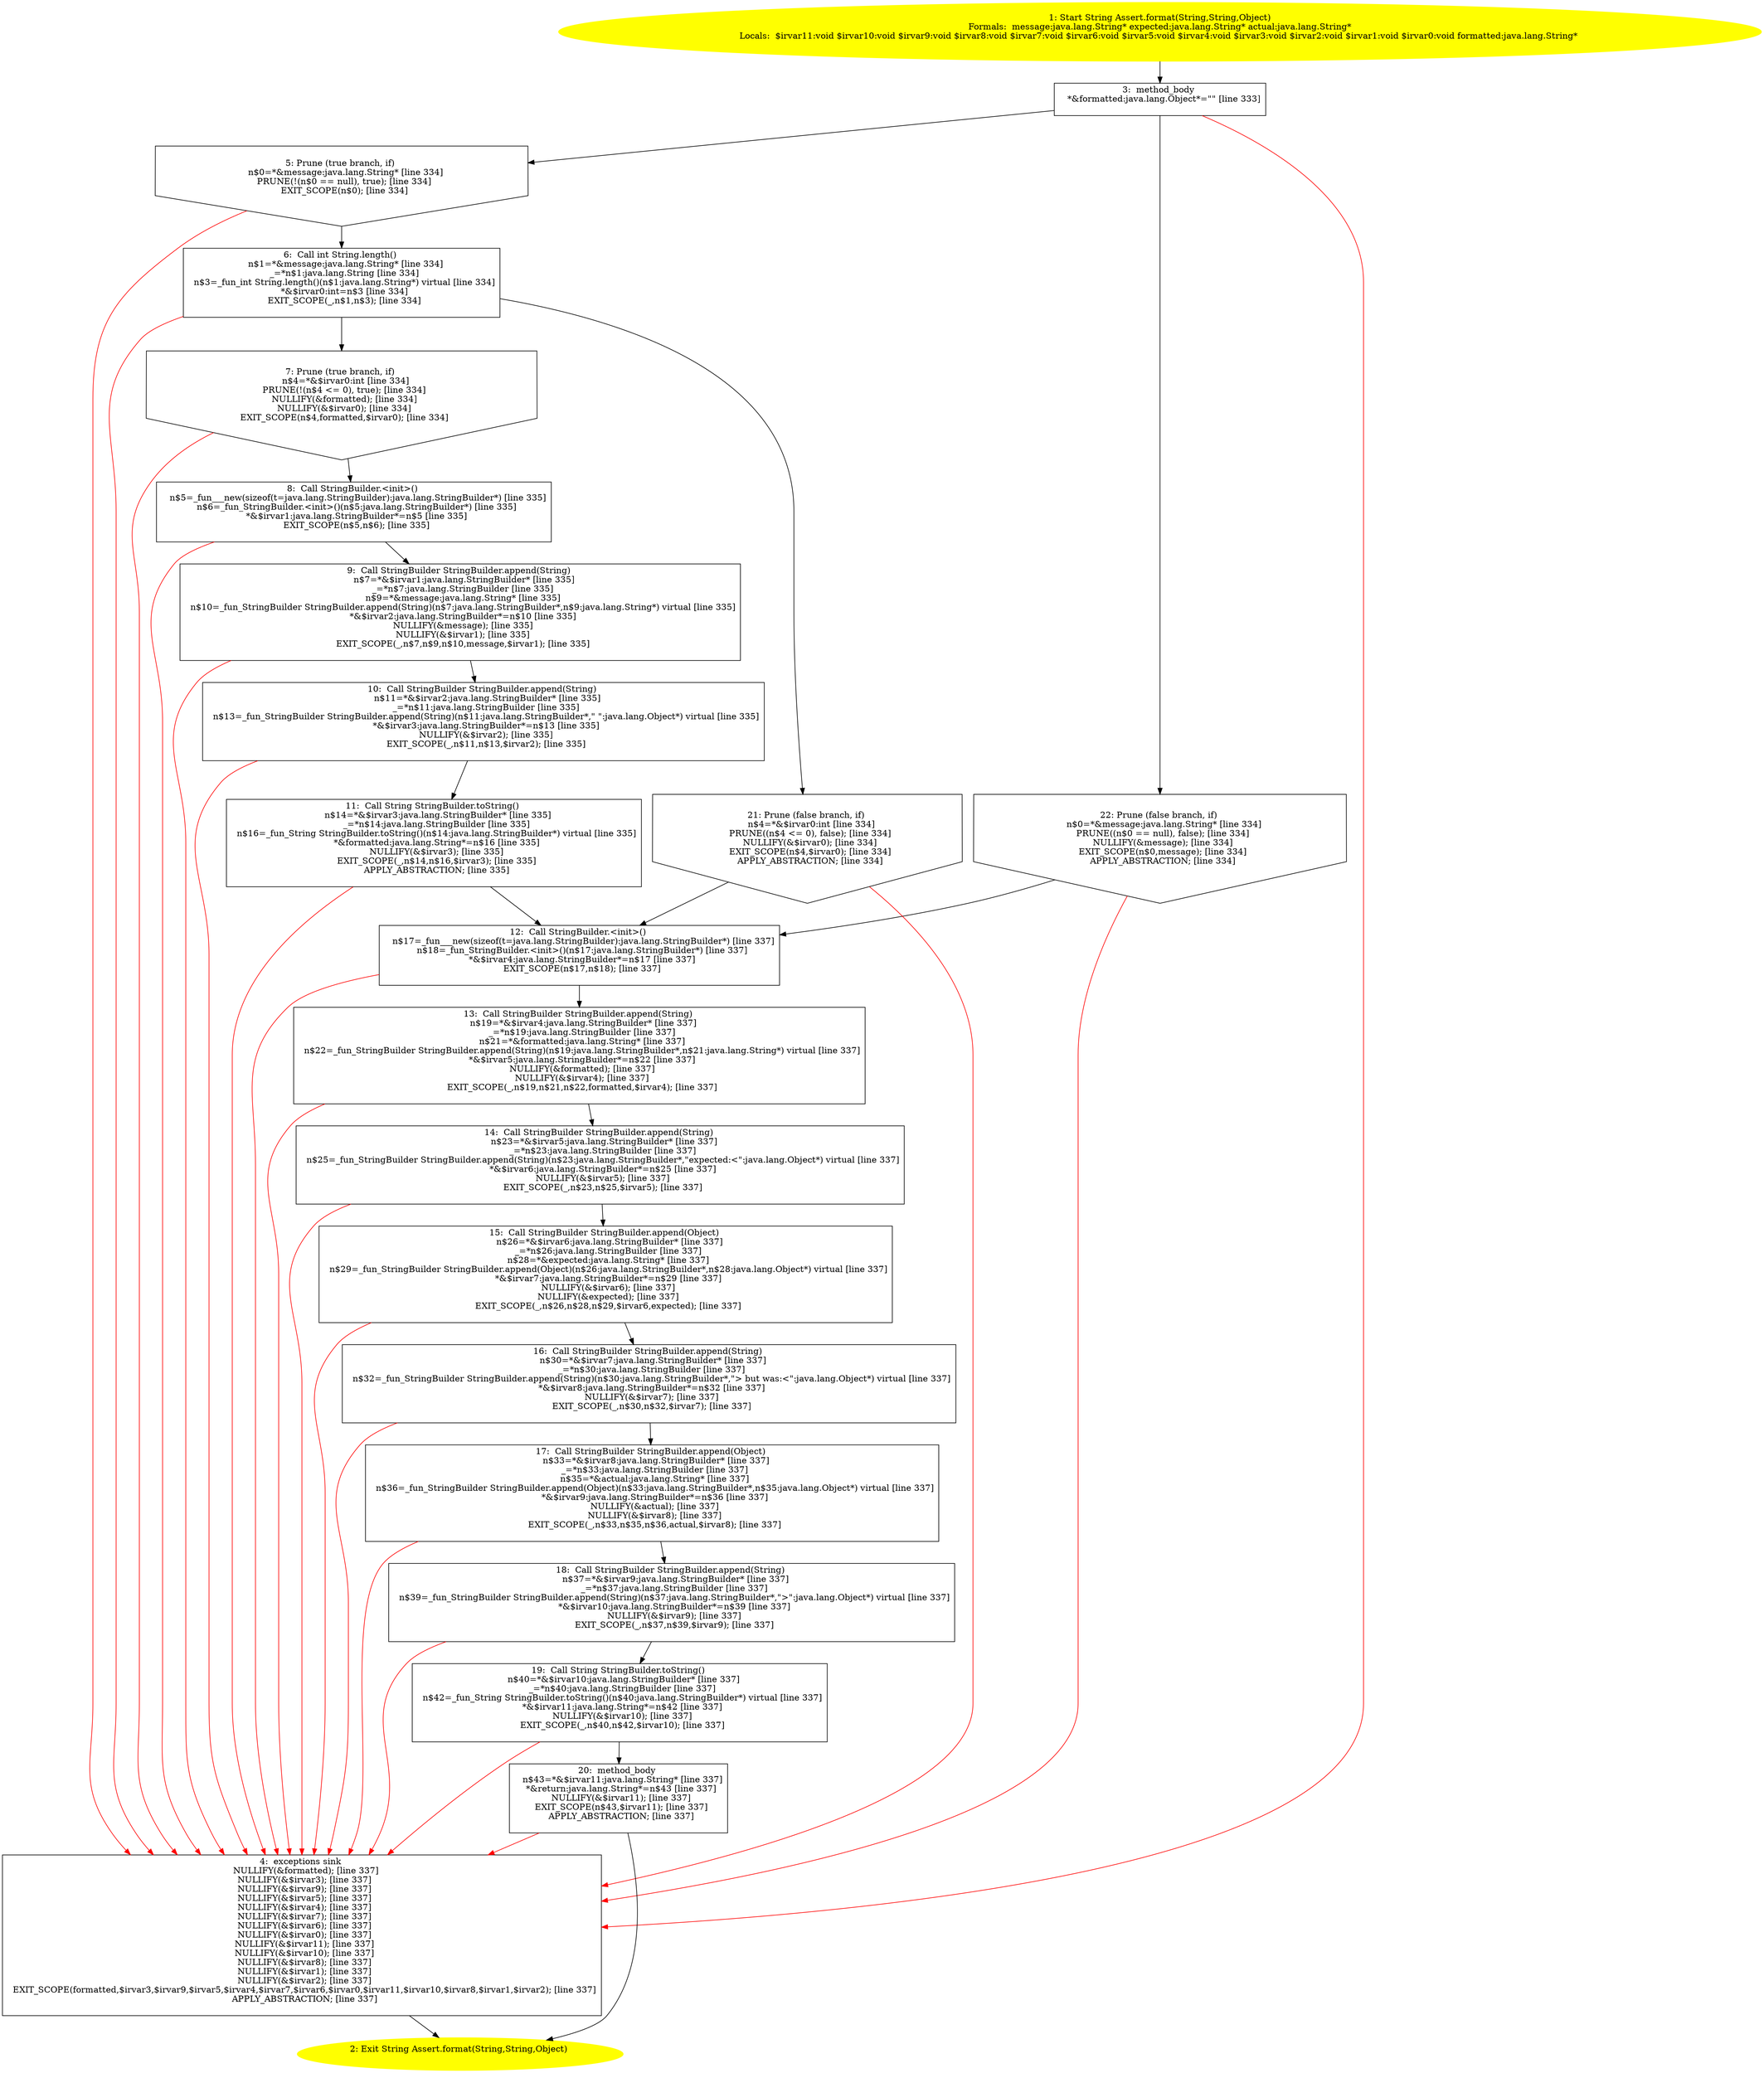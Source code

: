/* @generated */
digraph cfg {
"junit.framework.Assert.format(java.lang.String,java.lang.String,java.lang.Object):java.lang.String.a36a5f1cbb9a8cc38f55f647ce29a8c2_1" [label="1: Start String Assert.format(String,String,Object)\nFormals:  message:java.lang.String* expected:java.lang.String* actual:java.lang.String*\nLocals:  $irvar11:void $irvar10:void $irvar9:void $irvar8:void $irvar7:void $irvar6:void $irvar5:void $irvar4:void $irvar3:void $irvar2:void $irvar1:void $irvar0:void formatted:java.lang.String* \n  " color=yellow style=filled]
	

	 "junit.framework.Assert.format(java.lang.String,java.lang.String,java.lang.Object):java.lang.String.a36a5f1cbb9a8cc38f55f647ce29a8c2_1" -> "junit.framework.Assert.format(java.lang.String,java.lang.String,java.lang.Object):java.lang.String.a36a5f1cbb9a8cc38f55f647ce29a8c2_3" ;
"junit.framework.Assert.format(java.lang.String,java.lang.String,java.lang.Object):java.lang.String.a36a5f1cbb9a8cc38f55f647ce29a8c2_2" [label="2: Exit String Assert.format(String,String,Object) \n  " color=yellow style=filled]
	

"junit.framework.Assert.format(java.lang.String,java.lang.String,java.lang.Object):java.lang.String.a36a5f1cbb9a8cc38f55f647ce29a8c2_3" [label="3:  method_body \n   *&formatted:java.lang.Object*=\"\" [line 333]\n " shape="box"]
	

	 "junit.framework.Assert.format(java.lang.String,java.lang.String,java.lang.Object):java.lang.String.a36a5f1cbb9a8cc38f55f647ce29a8c2_3" -> "junit.framework.Assert.format(java.lang.String,java.lang.String,java.lang.Object):java.lang.String.a36a5f1cbb9a8cc38f55f647ce29a8c2_5" ;
	 "junit.framework.Assert.format(java.lang.String,java.lang.String,java.lang.Object):java.lang.String.a36a5f1cbb9a8cc38f55f647ce29a8c2_3" -> "junit.framework.Assert.format(java.lang.String,java.lang.String,java.lang.Object):java.lang.String.a36a5f1cbb9a8cc38f55f647ce29a8c2_22" ;
	 "junit.framework.Assert.format(java.lang.String,java.lang.String,java.lang.Object):java.lang.String.a36a5f1cbb9a8cc38f55f647ce29a8c2_3" -> "junit.framework.Assert.format(java.lang.String,java.lang.String,java.lang.Object):java.lang.String.a36a5f1cbb9a8cc38f55f647ce29a8c2_4" [color="red" ];
"junit.framework.Assert.format(java.lang.String,java.lang.String,java.lang.Object):java.lang.String.a36a5f1cbb9a8cc38f55f647ce29a8c2_4" [label="4:  exceptions sink \n   NULLIFY(&formatted); [line 337]\n  NULLIFY(&$irvar3); [line 337]\n  NULLIFY(&$irvar9); [line 337]\n  NULLIFY(&$irvar5); [line 337]\n  NULLIFY(&$irvar4); [line 337]\n  NULLIFY(&$irvar7); [line 337]\n  NULLIFY(&$irvar6); [line 337]\n  NULLIFY(&$irvar0); [line 337]\n  NULLIFY(&$irvar11); [line 337]\n  NULLIFY(&$irvar10); [line 337]\n  NULLIFY(&$irvar8); [line 337]\n  NULLIFY(&$irvar1); [line 337]\n  NULLIFY(&$irvar2); [line 337]\n  EXIT_SCOPE(formatted,$irvar3,$irvar9,$irvar5,$irvar4,$irvar7,$irvar6,$irvar0,$irvar11,$irvar10,$irvar8,$irvar1,$irvar2); [line 337]\n  APPLY_ABSTRACTION; [line 337]\n " shape="box"]
	

	 "junit.framework.Assert.format(java.lang.String,java.lang.String,java.lang.Object):java.lang.String.a36a5f1cbb9a8cc38f55f647ce29a8c2_4" -> "junit.framework.Assert.format(java.lang.String,java.lang.String,java.lang.Object):java.lang.String.a36a5f1cbb9a8cc38f55f647ce29a8c2_2" ;
"junit.framework.Assert.format(java.lang.String,java.lang.String,java.lang.Object):java.lang.String.a36a5f1cbb9a8cc38f55f647ce29a8c2_5" [label="5: Prune (true branch, if) \n   n$0=*&message:java.lang.String* [line 334]\n  PRUNE(!(n$0 == null), true); [line 334]\n  EXIT_SCOPE(n$0); [line 334]\n " shape="invhouse"]
	

	 "junit.framework.Assert.format(java.lang.String,java.lang.String,java.lang.Object):java.lang.String.a36a5f1cbb9a8cc38f55f647ce29a8c2_5" -> "junit.framework.Assert.format(java.lang.String,java.lang.String,java.lang.Object):java.lang.String.a36a5f1cbb9a8cc38f55f647ce29a8c2_6" ;
	 "junit.framework.Assert.format(java.lang.String,java.lang.String,java.lang.Object):java.lang.String.a36a5f1cbb9a8cc38f55f647ce29a8c2_5" -> "junit.framework.Assert.format(java.lang.String,java.lang.String,java.lang.Object):java.lang.String.a36a5f1cbb9a8cc38f55f647ce29a8c2_4" [color="red" ];
"junit.framework.Assert.format(java.lang.String,java.lang.String,java.lang.Object):java.lang.String.a36a5f1cbb9a8cc38f55f647ce29a8c2_6" [label="6:  Call int String.length() \n   n$1=*&message:java.lang.String* [line 334]\n  _=*n$1:java.lang.String [line 334]\n  n$3=_fun_int String.length()(n$1:java.lang.String*) virtual [line 334]\n  *&$irvar0:int=n$3 [line 334]\n  EXIT_SCOPE(_,n$1,n$3); [line 334]\n " shape="box"]
	

	 "junit.framework.Assert.format(java.lang.String,java.lang.String,java.lang.Object):java.lang.String.a36a5f1cbb9a8cc38f55f647ce29a8c2_6" -> "junit.framework.Assert.format(java.lang.String,java.lang.String,java.lang.Object):java.lang.String.a36a5f1cbb9a8cc38f55f647ce29a8c2_7" ;
	 "junit.framework.Assert.format(java.lang.String,java.lang.String,java.lang.Object):java.lang.String.a36a5f1cbb9a8cc38f55f647ce29a8c2_6" -> "junit.framework.Assert.format(java.lang.String,java.lang.String,java.lang.Object):java.lang.String.a36a5f1cbb9a8cc38f55f647ce29a8c2_21" ;
	 "junit.framework.Assert.format(java.lang.String,java.lang.String,java.lang.Object):java.lang.String.a36a5f1cbb9a8cc38f55f647ce29a8c2_6" -> "junit.framework.Assert.format(java.lang.String,java.lang.String,java.lang.Object):java.lang.String.a36a5f1cbb9a8cc38f55f647ce29a8c2_4" [color="red" ];
"junit.framework.Assert.format(java.lang.String,java.lang.String,java.lang.Object):java.lang.String.a36a5f1cbb9a8cc38f55f647ce29a8c2_7" [label="7: Prune (true branch, if) \n   n$4=*&$irvar0:int [line 334]\n  PRUNE(!(n$4 <= 0), true); [line 334]\n  NULLIFY(&formatted); [line 334]\n  NULLIFY(&$irvar0); [line 334]\n  EXIT_SCOPE(n$4,formatted,$irvar0); [line 334]\n " shape="invhouse"]
	

	 "junit.framework.Assert.format(java.lang.String,java.lang.String,java.lang.Object):java.lang.String.a36a5f1cbb9a8cc38f55f647ce29a8c2_7" -> "junit.framework.Assert.format(java.lang.String,java.lang.String,java.lang.Object):java.lang.String.a36a5f1cbb9a8cc38f55f647ce29a8c2_8" ;
	 "junit.framework.Assert.format(java.lang.String,java.lang.String,java.lang.Object):java.lang.String.a36a5f1cbb9a8cc38f55f647ce29a8c2_7" -> "junit.framework.Assert.format(java.lang.String,java.lang.String,java.lang.Object):java.lang.String.a36a5f1cbb9a8cc38f55f647ce29a8c2_4" [color="red" ];
"junit.framework.Assert.format(java.lang.String,java.lang.String,java.lang.Object):java.lang.String.a36a5f1cbb9a8cc38f55f647ce29a8c2_8" [label="8:  Call StringBuilder.<init>() \n   n$5=_fun___new(sizeof(t=java.lang.StringBuilder):java.lang.StringBuilder*) [line 335]\n  n$6=_fun_StringBuilder.<init>()(n$5:java.lang.StringBuilder*) [line 335]\n  *&$irvar1:java.lang.StringBuilder*=n$5 [line 335]\n  EXIT_SCOPE(n$5,n$6); [line 335]\n " shape="box"]
	

	 "junit.framework.Assert.format(java.lang.String,java.lang.String,java.lang.Object):java.lang.String.a36a5f1cbb9a8cc38f55f647ce29a8c2_8" -> "junit.framework.Assert.format(java.lang.String,java.lang.String,java.lang.Object):java.lang.String.a36a5f1cbb9a8cc38f55f647ce29a8c2_9" ;
	 "junit.framework.Assert.format(java.lang.String,java.lang.String,java.lang.Object):java.lang.String.a36a5f1cbb9a8cc38f55f647ce29a8c2_8" -> "junit.framework.Assert.format(java.lang.String,java.lang.String,java.lang.Object):java.lang.String.a36a5f1cbb9a8cc38f55f647ce29a8c2_4" [color="red" ];
"junit.framework.Assert.format(java.lang.String,java.lang.String,java.lang.Object):java.lang.String.a36a5f1cbb9a8cc38f55f647ce29a8c2_9" [label="9:  Call StringBuilder StringBuilder.append(String) \n   n$7=*&$irvar1:java.lang.StringBuilder* [line 335]\n  _=*n$7:java.lang.StringBuilder [line 335]\n  n$9=*&message:java.lang.String* [line 335]\n  n$10=_fun_StringBuilder StringBuilder.append(String)(n$7:java.lang.StringBuilder*,n$9:java.lang.String*) virtual [line 335]\n  *&$irvar2:java.lang.StringBuilder*=n$10 [line 335]\n  NULLIFY(&message); [line 335]\n  NULLIFY(&$irvar1); [line 335]\n  EXIT_SCOPE(_,n$7,n$9,n$10,message,$irvar1); [line 335]\n " shape="box"]
	

	 "junit.framework.Assert.format(java.lang.String,java.lang.String,java.lang.Object):java.lang.String.a36a5f1cbb9a8cc38f55f647ce29a8c2_9" -> "junit.framework.Assert.format(java.lang.String,java.lang.String,java.lang.Object):java.lang.String.a36a5f1cbb9a8cc38f55f647ce29a8c2_10" ;
	 "junit.framework.Assert.format(java.lang.String,java.lang.String,java.lang.Object):java.lang.String.a36a5f1cbb9a8cc38f55f647ce29a8c2_9" -> "junit.framework.Assert.format(java.lang.String,java.lang.String,java.lang.Object):java.lang.String.a36a5f1cbb9a8cc38f55f647ce29a8c2_4" [color="red" ];
"junit.framework.Assert.format(java.lang.String,java.lang.String,java.lang.Object):java.lang.String.a36a5f1cbb9a8cc38f55f647ce29a8c2_10" [label="10:  Call StringBuilder StringBuilder.append(String) \n   n$11=*&$irvar2:java.lang.StringBuilder* [line 335]\n  _=*n$11:java.lang.StringBuilder [line 335]\n  n$13=_fun_StringBuilder StringBuilder.append(String)(n$11:java.lang.StringBuilder*,\" \":java.lang.Object*) virtual [line 335]\n  *&$irvar3:java.lang.StringBuilder*=n$13 [line 335]\n  NULLIFY(&$irvar2); [line 335]\n  EXIT_SCOPE(_,n$11,n$13,$irvar2); [line 335]\n " shape="box"]
	

	 "junit.framework.Assert.format(java.lang.String,java.lang.String,java.lang.Object):java.lang.String.a36a5f1cbb9a8cc38f55f647ce29a8c2_10" -> "junit.framework.Assert.format(java.lang.String,java.lang.String,java.lang.Object):java.lang.String.a36a5f1cbb9a8cc38f55f647ce29a8c2_11" ;
	 "junit.framework.Assert.format(java.lang.String,java.lang.String,java.lang.Object):java.lang.String.a36a5f1cbb9a8cc38f55f647ce29a8c2_10" -> "junit.framework.Assert.format(java.lang.String,java.lang.String,java.lang.Object):java.lang.String.a36a5f1cbb9a8cc38f55f647ce29a8c2_4" [color="red" ];
"junit.framework.Assert.format(java.lang.String,java.lang.String,java.lang.Object):java.lang.String.a36a5f1cbb9a8cc38f55f647ce29a8c2_11" [label="11:  Call String StringBuilder.toString() \n   n$14=*&$irvar3:java.lang.StringBuilder* [line 335]\n  _=*n$14:java.lang.StringBuilder [line 335]\n  n$16=_fun_String StringBuilder.toString()(n$14:java.lang.StringBuilder*) virtual [line 335]\n  *&formatted:java.lang.String*=n$16 [line 335]\n  NULLIFY(&$irvar3); [line 335]\n  EXIT_SCOPE(_,n$14,n$16,$irvar3); [line 335]\n  APPLY_ABSTRACTION; [line 335]\n " shape="box"]
	

	 "junit.framework.Assert.format(java.lang.String,java.lang.String,java.lang.Object):java.lang.String.a36a5f1cbb9a8cc38f55f647ce29a8c2_11" -> "junit.framework.Assert.format(java.lang.String,java.lang.String,java.lang.Object):java.lang.String.a36a5f1cbb9a8cc38f55f647ce29a8c2_12" ;
	 "junit.framework.Assert.format(java.lang.String,java.lang.String,java.lang.Object):java.lang.String.a36a5f1cbb9a8cc38f55f647ce29a8c2_11" -> "junit.framework.Assert.format(java.lang.String,java.lang.String,java.lang.Object):java.lang.String.a36a5f1cbb9a8cc38f55f647ce29a8c2_4" [color="red" ];
"junit.framework.Assert.format(java.lang.String,java.lang.String,java.lang.Object):java.lang.String.a36a5f1cbb9a8cc38f55f647ce29a8c2_12" [label="12:  Call StringBuilder.<init>() \n   n$17=_fun___new(sizeof(t=java.lang.StringBuilder):java.lang.StringBuilder*) [line 337]\n  n$18=_fun_StringBuilder.<init>()(n$17:java.lang.StringBuilder*) [line 337]\n  *&$irvar4:java.lang.StringBuilder*=n$17 [line 337]\n  EXIT_SCOPE(n$17,n$18); [line 337]\n " shape="box"]
	

	 "junit.framework.Assert.format(java.lang.String,java.lang.String,java.lang.Object):java.lang.String.a36a5f1cbb9a8cc38f55f647ce29a8c2_12" -> "junit.framework.Assert.format(java.lang.String,java.lang.String,java.lang.Object):java.lang.String.a36a5f1cbb9a8cc38f55f647ce29a8c2_13" ;
	 "junit.framework.Assert.format(java.lang.String,java.lang.String,java.lang.Object):java.lang.String.a36a5f1cbb9a8cc38f55f647ce29a8c2_12" -> "junit.framework.Assert.format(java.lang.String,java.lang.String,java.lang.Object):java.lang.String.a36a5f1cbb9a8cc38f55f647ce29a8c2_4" [color="red" ];
"junit.framework.Assert.format(java.lang.String,java.lang.String,java.lang.Object):java.lang.String.a36a5f1cbb9a8cc38f55f647ce29a8c2_13" [label="13:  Call StringBuilder StringBuilder.append(String) \n   n$19=*&$irvar4:java.lang.StringBuilder* [line 337]\n  _=*n$19:java.lang.StringBuilder [line 337]\n  n$21=*&formatted:java.lang.String* [line 337]\n  n$22=_fun_StringBuilder StringBuilder.append(String)(n$19:java.lang.StringBuilder*,n$21:java.lang.String*) virtual [line 337]\n  *&$irvar5:java.lang.StringBuilder*=n$22 [line 337]\n  NULLIFY(&formatted); [line 337]\n  NULLIFY(&$irvar4); [line 337]\n  EXIT_SCOPE(_,n$19,n$21,n$22,formatted,$irvar4); [line 337]\n " shape="box"]
	

	 "junit.framework.Assert.format(java.lang.String,java.lang.String,java.lang.Object):java.lang.String.a36a5f1cbb9a8cc38f55f647ce29a8c2_13" -> "junit.framework.Assert.format(java.lang.String,java.lang.String,java.lang.Object):java.lang.String.a36a5f1cbb9a8cc38f55f647ce29a8c2_14" ;
	 "junit.framework.Assert.format(java.lang.String,java.lang.String,java.lang.Object):java.lang.String.a36a5f1cbb9a8cc38f55f647ce29a8c2_13" -> "junit.framework.Assert.format(java.lang.String,java.lang.String,java.lang.Object):java.lang.String.a36a5f1cbb9a8cc38f55f647ce29a8c2_4" [color="red" ];
"junit.framework.Assert.format(java.lang.String,java.lang.String,java.lang.Object):java.lang.String.a36a5f1cbb9a8cc38f55f647ce29a8c2_14" [label="14:  Call StringBuilder StringBuilder.append(String) \n   n$23=*&$irvar5:java.lang.StringBuilder* [line 337]\n  _=*n$23:java.lang.StringBuilder [line 337]\n  n$25=_fun_StringBuilder StringBuilder.append(String)(n$23:java.lang.StringBuilder*,\"expected:<\":java.lang.Object*) virtual [line 337]\n  *&$irvar6:java.lang.StringBuilder*=n$25 [line 337]\n  NULLIFY(&$irvar5); [line 337]\n  EXIT_SCOPE(_,n$23,n$25,$irvar5); [line 337]\n " shape="box"]
	

	 "junit.framework.Assert.format(java.lang.String,java.lang.String,java.lang.Object):java.lang.String.a36a5f1cbb9a8cc38f55f647ce29a8c2_14" -> "junit.framework.Assert.format(java.lang.String,java.lang.String,java.lang.Object):java.lang.String.a36a5f1cbb9a8cc38f55f647ce29a8c2_15" ;
	 "junit.framework.Assert.format(java.lang.String,java.lang.String,java.lang.Object):java.lang.String.a36a5f1cbb9a8cc38f55f647ce29a8c2_14" -> "junit.framework.Assert.format(java.lang.String,java.lang.String,java.lang.Object):java.lang.String.a36a5f1cbb9a8cc38f55f647ce29a8c2_4" [color="red" ];
"junit.framework.Assert.format(java.lang.String,java.lang.String,java.lang.Object):java.lang.String.a36a5f1cbb9a8cc38f55f647ce29a8c2_15" [label="15:  Call StringBuilder StringBuilder.append(Object) \n   n$26=*&$irvar6:java.lang.StringBuilder* [line 337]\n  _=*n$26:java.lang.StringBuilder [line 337]\n  n$28=*&expected:java.lang.String* [line 337]\n  n$29=_fun_StringBuilder StringBuilder.append(Object)(n$26:java.lang.StringBuilder*,n$28:java.lang.Object*) virtual [line 337]\n  *&$irvar7:java.lang.StringBuilder*=n$29 [line 337]\n  NULLIFY(&$irvar6); [line 337]\n  NULLIFY(&expected); [line 337]\n  EXIT_SCOPE(_,n$26,n$28,n$29,$irvar6,expected); [line 337]\n " shape="box"]
	

	 "junit.framework.Assert.format(java.lang.String,java.lang.String,java.lang.Object):java.lang.String.a36a5f1cbb9a8cc38f55f647ce29a8c2_15" -> "junit.framework.Assert.format(java.lang.String,java.lang.String,java.lang.Object):java.lang.String.a36a5f1cbb9a8cc38f55f647ce29a8c2_16" ;
	 "junit.framework.Assert.format(java.lang.String,java.lang.String,java.lang.Object):java.lang.String.a36a5f1cbb9a8cc38f55f647ce29a8c2_15" -> "junit.framework.Assert.format(java.lang.String,java.lang.String,java.lang.Object):java.lang.String.a36a5f1cbb9a8cc38f55f647ce29a8c2_4" [color="red" ];
"junit.framework.Assert.format(java.lang.String,java.lang.String,java.lang.Object):java.lang.String.a36a5f1cbb9a8cc38f55f647ce29a8c2_16" [label="16:  Call StringBuilder StringBuilder.append(String) \n   n$30=*&$irvar7:java.lang.StringBuilder* [line 337]\n  _=*n$30:java.lang.StringBuilder [line 337]\n  n$32=_fun_StringBuilder StringBuilder.append(String)(n$30:java.lang.StringBuilder*,\"> but was:<\":java.lang.Object*) virtual [line 337]\n  *&$irvar8:java.lang.StringBuilder*=n$32 [line 337]\n  NULLIFY(&$irvar7); [line 337]\n  EXIT_SCOPE(_,n$30,n$32,$irvar7); [line 337]\n " shape="box"]
	

	 "junit.framework.Assert.format(java.lang.String,java.lang.String,java.lang.Object):java.lang.String.a36a5f1cbb9a8cc38f55f647ce29a8c2_16" -> "junit.framework.Assert.format(java.lang.String,java.lang.String,java.lang.Object):java.lang.String.a36a5f1cbb9a8cc38f55f647ce29a8c2_17" ;
	 "junit.framework.Assert.format(java.lang.String,java.lang.String,java.lang.Object):java.lang.String.a36a5f1cbb9a8cc38f55f647ce29a8c2_16" -> "junit.framework.Assert.format(java.lang.String,java.lang.String,java.lang.Object):java.lang.String.a36a5f1cbb9a8cc38f55f647ce29a8c2_4" [color="red" ];
"junit.framework.Assert.format(java.lang.String,java.lang.String,java.lang.Object):java.lang.String.a36a5f1cbb9a8cc38f55f647ce29a8c2_17" [label="17:  Call StringBuilder StringBuilder.append(Object) \n   n$33=*&$irvar8:java.lang.StringBuilder* [line 337]\n  _=*n$33:java.lang.StringBuilder [line 337]\n  n$35=*&actual:java.lang.String* [line 337]\n  n$36=_fun_StringBuilder StringBuilder.append(Object)(n$33:java.lang.StringBuilder*,n$35:java.lang.Object*) virtual [line 337]\n  *&$irvar9:java.lang.StringBuilder*=n$36 [line 337]\n  NULLIFY(&actual); [line 337]\n  NULLIFY(&$irvar8); [line 337]\n  EXIT_SCOPE(_,n$33,n$35,n$36,actual,$irvar8); [line 337]\n " shape="box"]
	

	 "junit.framework.Assert.format(java.lang.String,java.lang.String,java.lang.Object):java.lang.String.a36a5f1cbb9a8cc38f55f647ce29a8c2_17" -> "junit.framework.Assert.format(java.lang.String,java.lang.String,java.lang.Object):java.lang.String.a36a5f1cbb9a8cc38f55f647ce29a8c2_18" ;
	 "junit.framework.Assert.format(java.lang.String,java.lang.String,java.lang.Object):java.lang.String.a36a5f1cbb9a8cc38f55f647ce29a8c2_17" -> "junit.framework.Assert.format(java.lang.String,java.lang.String,java.lang.Object):java.lang.String.a36a5f1cbb9a8cc38f55f647ce29a8c2_4" [color="red" ];
"junit.framework.Assert.format(java.lang.String,java.lang.String,java.lang.Object):java.lang.String.a36a5f1cbb9a8cc38f55f647ce29a8c2_18" [label="18:  Call StringBuilder StringBuilder.append(String) \n   n$37=*&$irvar9:java.lang.StringBuilder* [line 337]\n  _=*n$37:java.lang.StringBuilder [line 337]\n  n$39=_fun_StringBuilder StringBuilder.append(String)(n$37:java.lang.StringBuilder*,\">\":java.lang.Object*) virtual [line 337]\n  *&$irvar10:java.lang.StringBuilder*=n$39 [line 337]\n  NULLIFY(&$irvar9); [line 337]\n  EXIT_SCOPE(_,n$37,n$39,$irvar9); [line 337]\n " shape="box"]
	

	 "junit.framework.Assert.format(java.lang.String,java.lang.String,java.lang.Object):java.lang.String.a36a5f1cbb9a8cc38f55f647ce29a8c2_18" -> "junit.framework.Assert.format(java.lang.String,java.lang.String,java.lang.Object):java.lang.String.a36a5f1cbb9a8cc38f55f647ce29a8c2_19" ;
	 "junit.framework.Assert.format(java.lang.String,java.lang.String,java.lang.Object):java.lang.String.a36a5f1cbb9a8cc38f55f647ce29a8c2_18" -> "junit.framework.Assert.format(java.lang.String,java.lang.String,java.lang.Object):java.lang.String.a36a5f1cbb9a8cc38f55f647ce29a8c2_4" [color="red" ];
"junit.framework.Assert.format(java.lang.String,java.lang.String,java.lang.Object):java.lang.String.a36a5f1cbb9a8cc38f55f647ce29a8c2_19" [label="19:  Call String StringBuilder.toString() \n   n$40=*&$irvar10:java.lang.StringBuilder* [line 337]\n  _=*n$40:java.lang.StringBuilder [line 337]\n  n$42=_fun_String StringBuilder.toString()(n$40:java.lang.StringBuilder*) virtual [line 337]\n  *&$irvar11:java.lang.String*=n$42 [line 337]\n  NULLIFY(&$irvar10); [line 337]\n  EXIT_SCOPE(_,n$40,n$42,$irvar10); [line 337]\n " shape="box"]
	

	 "junit.framework.Assert.format(java.lang.String,java.lang.String,java.lang.Object):java.lang.String.a36a5f1cbb9a8cc38f55f647ce29a8c2_19" -> "junit.framework.Assert.format(java.lang.String,java.lang.String,java.lang.Object):java.lang.String.a36a5f1cbb9a8cc38f55f647ce29a8c2_20" ;
	 "junit.framework.Assert.format(java.lang.String,java.lang.String,java.lang.Object):java.lang.String.a36a5f1cbb9a8cc38f55f647ce29a8c2_19" -> "junit.framework.Assert.format(java.lang.String,java.lang.String,java.lang.Object):java.lang.String.a36a5f1cbb9a8cc38f55f647ce29a8c2_4" [color="red" ];
"junit.framework.Assert.format(java.lang.String,java.lang.String,java.lang.Object):java.lang.String.a36a5f1cbb9a8cc38f55f647ce29a8c2_20" [label="20:  method_body \n   n$43=*&$irvar11:java.lang.String* [line 337]\n  *&return:java.lang.String*=n$43 [line 337]\n  NULLIFY(&$irvar11); [line 337]\n  EXIT_SCOPE(n$43,$irvar11); [line 337]\n  APPLY_ABSTRACTION; [line 337]\n " shape="box"]
	

	 "junit.framework.Assert.format(java.lang.String,java.lang.String,java.lang.Object):java.lang.String.a36a5f1cbb9a8cc38f55f647ce29a8c2_20" -> "junit.framework.Assert.format(java.lang.String,java.lang.String,java.lang.Object):java.lang.String.a36a5f1cbb9a8cc38f55f647ce29a8c2_2" ;
	 "junit.framework.Assert.format(java.lang.String,java.lang.String,java.lang.Object):java.lang.String.a36a5f1cbb9a8cc38f55f647ce29a8c2_20" -> "junit.framework.Assert.format(java.lang.String,java.lang.String,java.lang.Object):java.lang.String.a36a5f1cbb9a8cc38f55f647ce29a8c2_4" [color="red" ];
"junit.framework.Assert.format(java.lang.String,java.lang.String,java.lang.Object):java.lang.String.a36a5f1cbb9a8cc38f55f647ce29a8c2_21" [label="21: Prune (false branch, if) \n   n$4=*&$irvar0:int [line 334]\n  PRUNE((n$4 <= 0), false); [line 334]\n  NULLIFY(&$irvar0); [line 334]\n  EXIT_SCOPE(n$4,$irvar0); [line 334]\n  APPLY_ABSTRACTION; [line 334]\n " shape="invhouse"]
	

	 "junit.framework.Assert.format(java.lang.String,java.lang.String,java.lang.Object):java.lang.String.a36a5f1cbb9a8cc38f55f647ce29a8c2_21" -> "junit.framework.Assert.format(java.lang.String,java.lang.String,java.lang.Object):java.lang.String.a36a5f1cbb9a8cc38f55f647ce29a8c2_12" ;
	 "junit.framework.Assert.format(java.lang.String,java.lang.String,java.lang.Object):java.lang.String.a36a5f1cbb9a8cc38f55f647ce29a8c2_21" -> "junit.framework.Assert.format(java.lang.String,java.lang.String,java.lang.Object):java.lang.String.a36a5f1cbb9a8cc38f55f647ce29a8c2_4" [color="red" ];
"junit.framework.Assert.format(java.lang.String,java.lang.String,java.lang.Object):java.lang.String.a36a5f1cbb9a8cc38f55f647ce29a8c2_22" [label="22: Prune (false branch, if) \n   n$0=*&message:java.lang.String* [line 334]\n  PRUNE((n$0 == null), false); [line 334]\n  NULLIFY(&message); [line 334]\n  EXIT_SCOPE(n$0,message); [line 334]\n  APPLY_ABSTRACTION; [line 334]\n " shape="invhouse"]
	

	 "junit.framework.Assert.format(java.lang.String,java.lang.String,java.lang.Object):java.lang.String.a36a5f1cbb9a8cc38f55f647ce29a8c2_22" -> "junit.framework.Assert.format(java.lang.String,java.lang.String,java.lang.Object):java.lang.String.a36a5f1cbb9a8cc38f55f647ce29a8c2_12" ;
	 "junit.framework.Assert.format(java.lang.String,java.lang.String,java.lang.Object):java.lang.String.a36a5f1cbb9a8cc38f55f647ce29a8c2_22" -> "junit.framework.Assert.format(java.lang.String,java.lang.String,java.lang.Object):java.lang.String.a36a5f1cbb9a8cc38f55f647ce29a8c2_4" [color="red" ];
}
